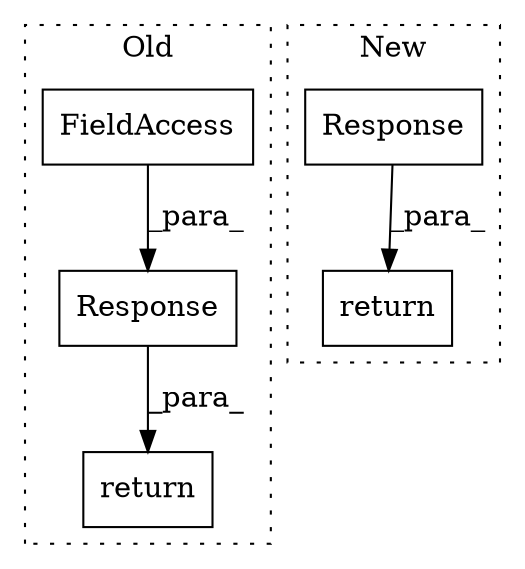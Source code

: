 digraph G {
subgraph cluster0 {
1 [label="Response" a="32" s="23962,24047" l="9,1" shape="box"];
4 [label="return" a="41" s="23955" l="7" shape="box"];
5 [label="FieldAccess" a="22" s="23971" l="25" shape="box"];
label = "Old";
style="dotted";
}
subgraph cluster1 {
2 [label="Response" a="32" s="22283,22392" l="9,1" shape="box"];
3 [label="return" a="41" s="22276" l="7" shape="box"];
label = "New";
style="dotted";
}
1 -> 4 [label="_para_"];
2 -> 3 [label="_para_"];
5 -> 1 [label="_para_"];
}